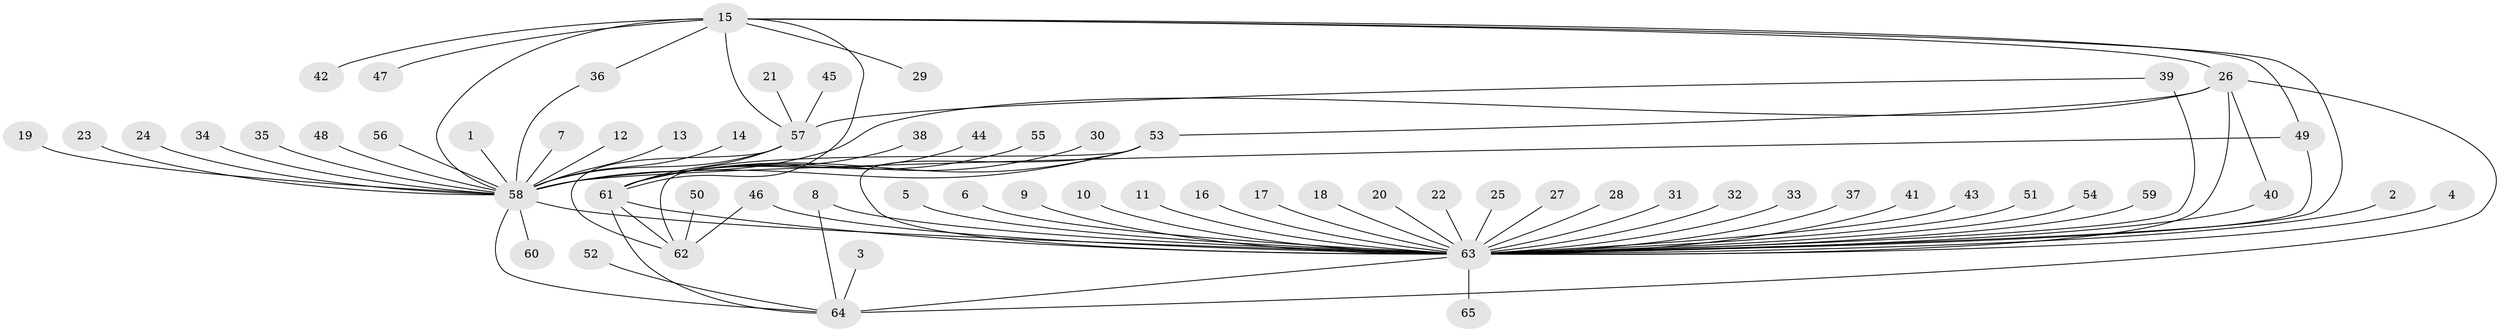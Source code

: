 // original degree distribution, {34: 0.007751937984496124, 13: 0.007751937984496124, 6: 0.031007751937984496, 32: 0.007751937984496124, 5: 0.015503875968992248, 1: 0.5736434108527132, 20: 0.007751937984496124, 4: 0.08527131782945736, 12: 0.007751937984496124, 3: 0.09302325581395349, 2: 0.13953488372093023, 9: 0.015503875968992248, 7: 0.007751937984496124}
// Generated by graph-tools (version 1.1) at 2025/49/03/09/25 03:49:45]
// undirected, 65 vertices, 85 edges
graph export_dot {
graph [start="1"]
  node [color=gray90,style=filled];
  1;
  2;
  3;
  4;
  5;
  6;
  7;
  8;
  9;
  10;
  11;
  12;
  13;
  14;
  15;
  16;
  17;
  18;
  19;
  20;
  21;
  22;
  23;
  24;
  25;
  26;
  27;
  28;
  29;
  30;
  31;
  32;
  33;
  34;
  35;
  36;
  37;
  38;
  39;
  40;
  41;
  42;
  43;
  44;
  45;
  46;
  47;
  48;
  49;
  50;
  51;
  52;
  53;
  54;
  55;
  56;
  57;
  58;
  59;
  60;
  61;
  62;
  63;
  64;
  65;
  1 -- 58 [weight=1.0];
  2 -- 63 [weight=1.0];
  3 -- 64 [weight=1.0];
  4 -- 63 [weight=1.0];
  5 -- 63 [weight=1.0];
  6 -- 63 [weight=1.0];
  7 -- 58 [weight=1.0];
  8 -- 63 [weight=1.0];
  8 -- 64 [weight=1.0];
  9 -- 63 [weight=1.0];
  10 -- 63 [weight=1.0];
  11 -- 63 [weight=1.0];
  12 -- 58 [weight=1.0];
  13 -- 58 [weight=1.0];
  14 -- 58 [weight=1.0];
  15 -- 26 [weight=1.0];
  15 -- 29 [weight=1.0];
  15 -- 36 [weight=1.0];
  15 -- 42 [weight=1.0];
  15 -- 47 [weight=1.0];
  15 -- 49 [weight=1.0];
  15 -- 57 [weight=1.0];
  15 -- 58 [weight=3.0];
  15 -- 61 [weight=1.0];
  15 -- 63 [weight=2.0];
  16 -- 63 [weight=1.0];
  17 -- 63 [weight=1.0];
  18 -- 63 [weight=1.0];
  19 -- 58 [weight=1.0];
  20 -- 63 [weight=1.0];
  21 -- 57 [weight=1.0];
  22 -- 63 [weight=1.0];
  23 -- 58 [weight=1.0];
  24 -- 58 [weight=1.0];
  25 -- 63 [weight=1.0];
  26 -- 40 [weight=1.0];
  26 -- 53 [weight=1.0];
  26 -- 58 [weight=1.0];
  26 -- 63 [weight=2.0];
  26 -- 64 [weight=1.0];
  27 -- 63 [weight=1.0];
  28 -- 63 [weight=1.0];
  30 -- 61 [weight=1.0];
  31 -- 63 [weight=1.0];
  32 -- 63 [weight=2.0];
  33 -- 63 [weight=1.0];
  34 -- 58 [weight=1.0];
  35 -- 58 [weight=1.0];
  36 -- 58 [weight=1.0];
  37 -- 63 [weight=1.0];
  38 -- 61 [weight=1.0];
  39 -- 57 [weight=1.0];
  39 -- 63 [weight=2.0];
  40 -- 63 [weight=2.0];
  41 -- 63 [weight=1.0];
  43 -- 63 [weight=1.0];
  44 -- 61 [weight=1.0];
  45 -- 57 [weight=1.0];
  46 -- 62 [weight=1.0];
  46 -- 63 [weight=1.0];
  48 -- 58 [weight=1.0];
  49 -- 58 [weight=1.0];
  49 -- 63 [weight=1.0];
  50 -- 62 [weight=1.0];
  51 -- 63 [weight=2.0];
  52 -- 64 [weight=1.0];
  53 -- 58 [weight=1.0];
  53 -- 61 [weight=1.0];
  53 -- 62 [weight=1.0];
  53 -- 63 [weight=1.0];
  54 -- 63 [weight=1.0];
  55 -- 61 [weight=1.0];
  56 -- 58 [weight=1.0];
  57 -- 58 [weight=2.0];
  57 -- 61 [weight=1.0];
  57 -- 62 [weight=1.0];
  58 -- 60 [weight=1.0];
  58 -- 63 [weight=6.0];
  58 -- 64 [weight=1.0];
  59 -- 63 [weight=1.0];
  61 -- 62 [weight=2.0];
  61 -- 63 [weight=4.0];
  61 -- 64 [weight=1.0];
  63 -- 64 [weight=2.0];
  63 -- 65 [weight=1.0];
}
